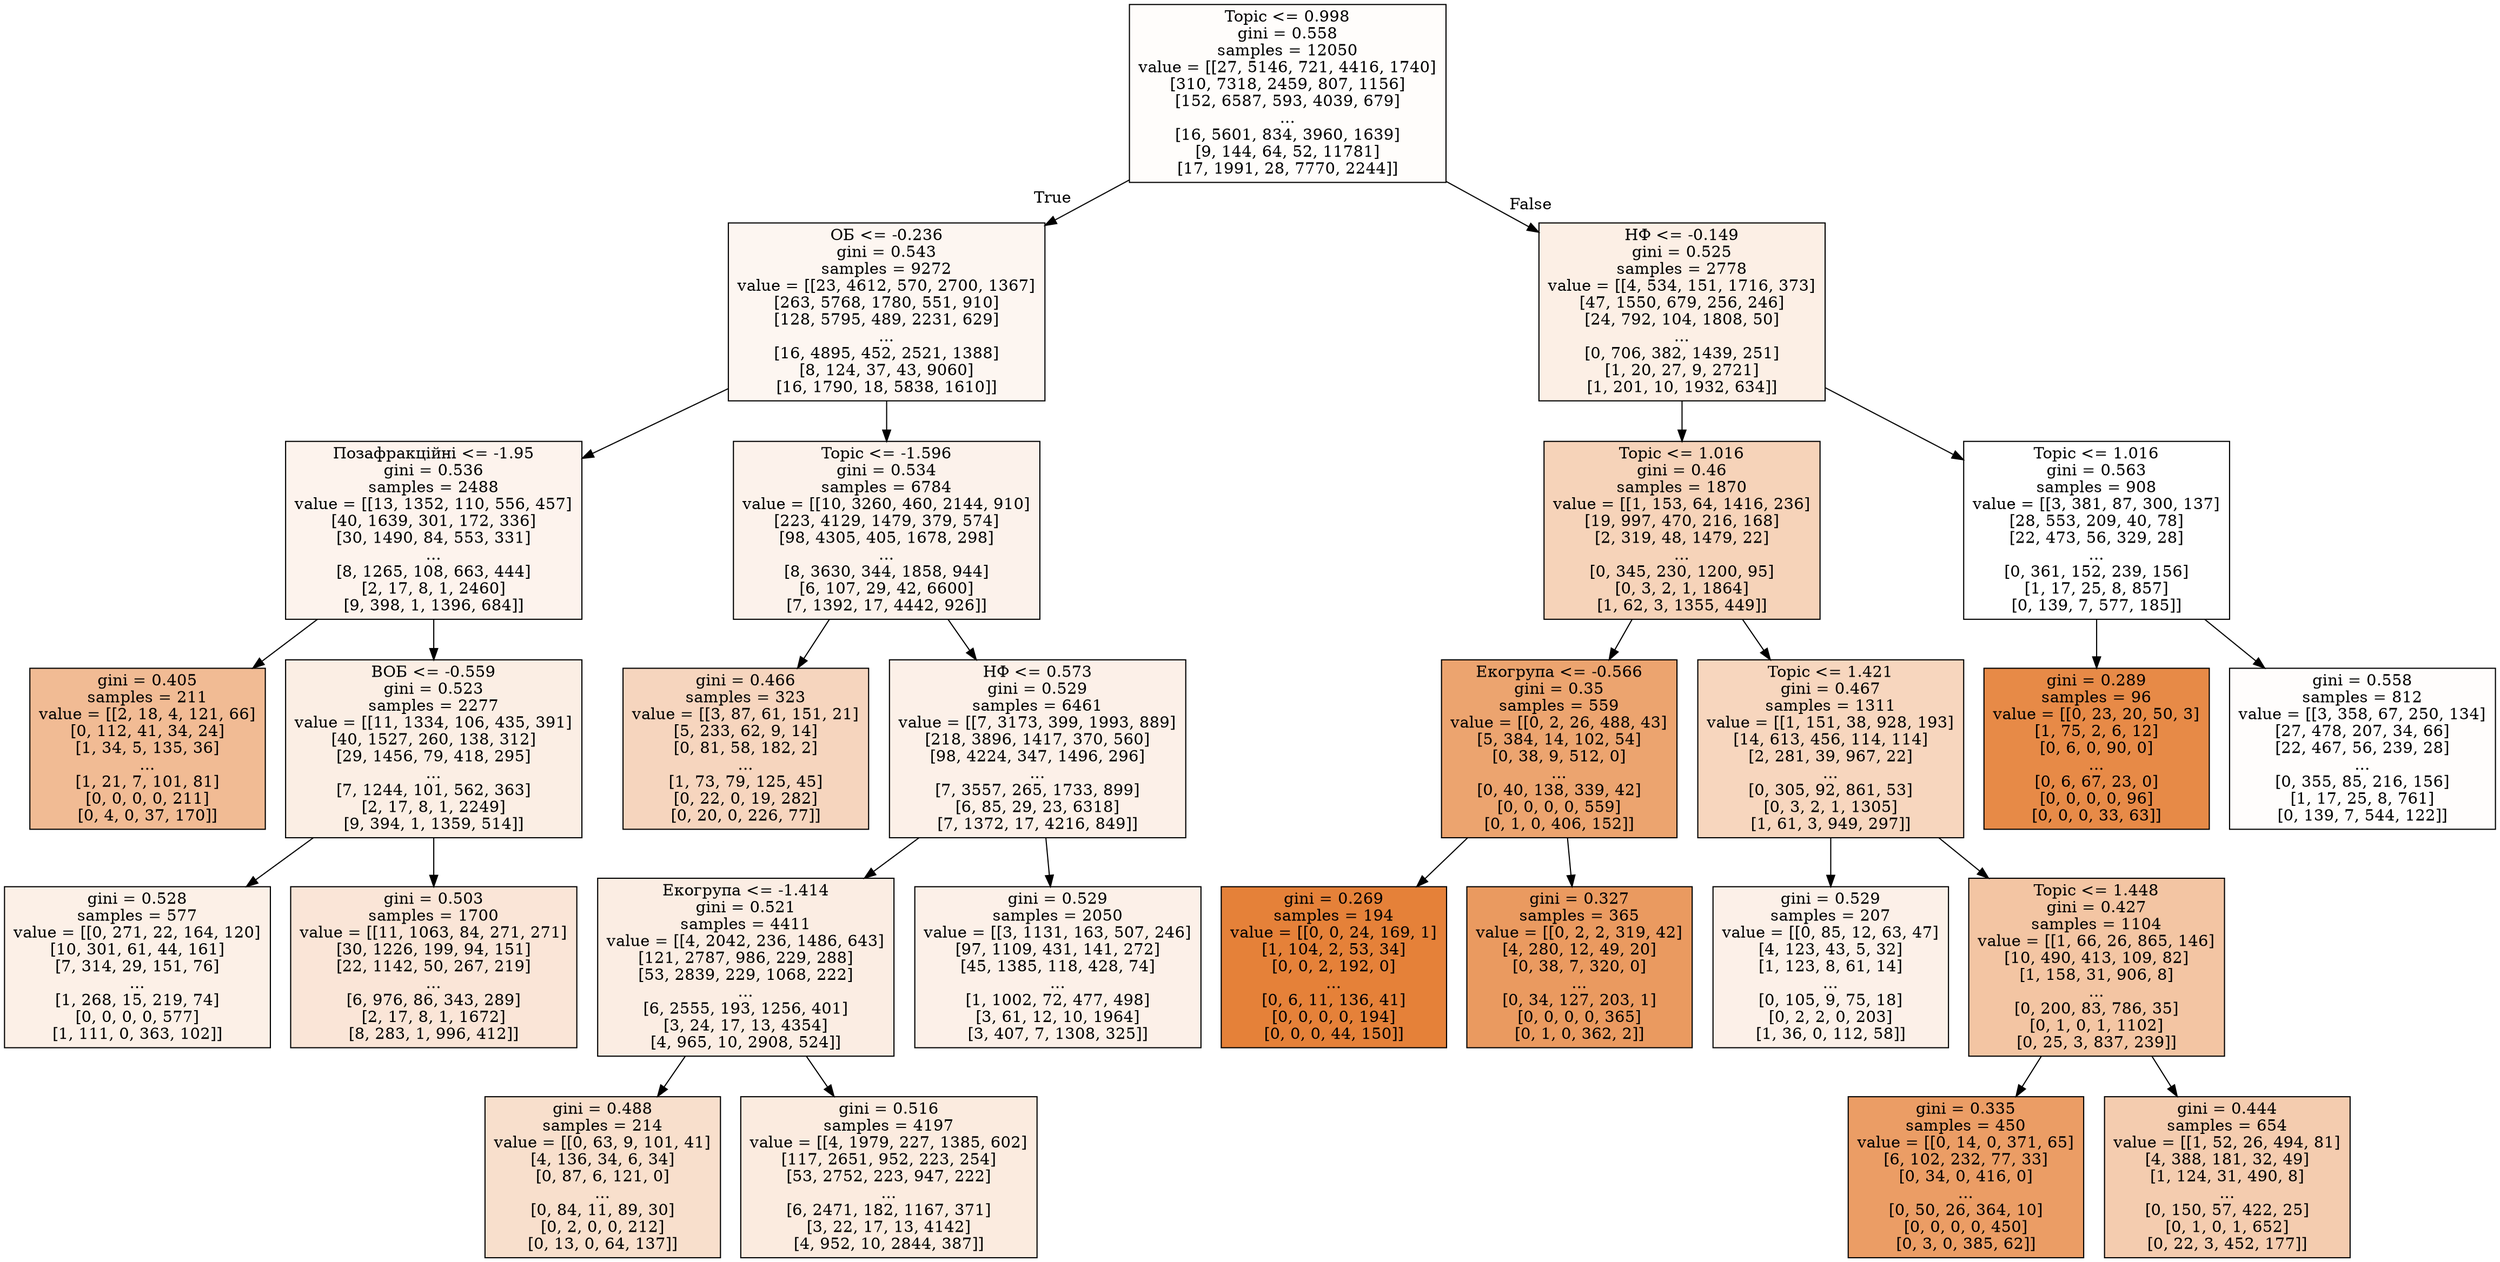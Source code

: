 digraph Tree {
node [shape=box, style="filled", color="black"] ;
0 [label="Topic <= 0.998\ngini = 0.558\nsamples = 12050\nvalue = [[27, 5146, 721, 4416, 1740]\n[310, 7318, 2459, 807, 1156]\n[152, 6587, 593, 4039, 679]\n...\n[16, 5601, 834, 3960, 1639]\n[9, 144, 64, 52, 11781]\n[17, 1991, 28, 7770, 2244]]", fillcolor="#fffdfb"] ;
1 [label="ОБ <= -0.236\ngini = 0.543\nsamples = 9272\nvalue = [[23, 4612, 570, 2700, 1367]\n[263, 5768, 1780, 551, 910]\n[128, 5795, 489, 2231, 629]\n...\n[16, 4895, 452, 2521, 1388]\n[8, 124, 37, 43, 9060]\n[16, 1790, 18, 5838, 1610]]", fillcolor="#fdf6f1"] ;
0 -> 1 [labeldistance=2.5, labelangle=45, headlabel="True"] ;
5 [label="Позафракційні <= -1.95\ngini = 0.536\nsamples = 2488\nvalue = [[13, 1352, 110, 556, 457]\n[40, 1639, 301, 172, 336]\n[30, 1490, 84, 553, 331]\n...\n[8, 1265, 108, 663, 444]\n[2, 17, 8, 1, 2460]\n[9, 398, 1, 1396, 684]]", fillcolor="#fdf3ed"] ;
1 -> 5 ;
7 [label="gini = 0.405\nsamples = 211\nvalue = [[2, 18, 4, 121, 66]\n[0, 112, 41, 34, 24]\n[1, 34, 5, 135, 36]\n...\n[1, 21, 7, 101, 81]\n[0, 0, 0, 0, 211]\n[0, 4, 0, 37, 170]]", fillcolor="#f1bb94"] ;
5 -> 7 ;
8 [label="ВОБ <= -0.559\ngini = 0.523\nsamples = 2277\nvalue = [[11, 1334, 106, 435, 391]\n[40, 1527, 260, 138, 312]\n[29, 1456, 79, 418, 295]\n...\n[7, 1244, 101, 562, 363]\n[2, 17, 8, 1, 2249]\n[9, 394, 1, 1359, 514]]", fillcolor="#fbeee4"] ;
5 -> 8 ;
21 [label="gini = 0.528\nsamples = 577\nvalue = [[0, 271, 22, 164, 120]\n[10, 301, 61, 44, 161]\n[7, 314, 29, 151, 76]\n...\n[1, 268, 15, 219, 74]\n[0, 0, 0, 0, 577]\n[1, 111, 0, 363, 102]]", fillcolor="#fcf0e7"] ;
8 -> 21 ;
22 [label="gini = 0.503\nsamples = 1700\nvalue = [[11, 1063, 84, 271, 271]\n[30, 1226, 199, 94, 151]\n[22, 1142, 50, 267, 219]\n...\n[6, 976, 86, 343, 289]\n[2, 17, 8, 1, 1672]\n[8, 283, 1, 996, 412]]", fillcolor="#fae5d7"] ;
8 -> 22 ;
6 [label="Topic <= -1.596\ngini = 0.534\nsamples = 6784\nvalue = [[10, 3260, 460, 2144, 910]\n[223, 4129, 1479, 379, 574]\n[98, 4305, 405, 1678, 298]\n...\n[8, 3630, 344, 1858, 944]\n[6, 107, 29, 42, 6600]\n[7, 1392, 17, 4442, 926]]", fillcolor="#fcf2eb"] ;
1 -> 6 ;
9 [label="gini = 0.466\nsamples = 323\nvalue = [[3, 87, 61, 151, 21]\n[5, 233, 62, 9, 14]\n[0, 81, 58, 182, 2]\n...\n[1, 73, 79, 125, 45]\n[0, 22, 0, 19, 282]\n[0, 20, 0, 226, 77]]", fillcolor="#f6d5be"] ;
6 -> 9 ;
10 [label="НФ <= 0.573\ngini = 0.529\nsamples = 6461\nvalue = [[7, 3173, 399, 1993, 889]\n[218, 3896, 1417, 370, 560]\n[98, 4224, 347, 1496, 296]\n...\n[7, 3557, 265, 1733, 899]\n[6, 85, 29, 23, 6318]\n[7, 1372, 17, 4216, 849]]", fillcolor="#fcf0e8"] ;
6 -> 10 ;
13 [label="Екогрупа <= -1.414\ngini = 0.521\nsamples = 4411\nvalue = [[4, 2042, 236, 1486, 643]\n[121, 2787, 986, 229, 288]\n[53, 2839, 229, 1068, 222]\n...\n[6, 2555, 193, 1256, 401]\n[3, 24, 17, 13, 4354]\n[4, 965, 10, 2908, 524]]", fillcolor="#fbede3"] ;
10 -> 13 ;
23 [label="gini = 0.488\nsamples = 214\nvalue = [[0, 63, 9, 101, 41]\n[4, 136, 34, 6, 34]\n[0, 87, 6, 121, 0]\n...\n[0, 84, 11, 89, 30]\n[0, 2, 0, 0, 212]\n[0, 13, 0, 64, 137]]", fillcolor="#f8dfcc"] ;
13 -> 23 ;
24 [label="gini = 0.516\nsamples = 4197\nvalue = [[4, 1979, 227, 1385, 602]\n[117, 2651, 952, 223, 254]\n[53, 2752, 223, 947, 222]\n...\n[6, 2471, 182, 1167, 371]\n[3, 22, 17, 13, 4142]\n[4, 952, 10, 2844, 387]]", fillcolor="#fbebdf"] ;
13 -> 24 ;
14 [label="gini = 0.529\nsamples = 2050\nvalue = [[3, 1131, 163, 507, 246]\n[97, 1109, 431, 141, 272]\n[45, 1385, 118, 428, 74]\n...\n[1, 1002, 72, 477, 498]\n[3, 61, 12, 10, 1964]\n[3, 407, 7, 1308, 325]]", fillcolor="#fcf0e8"] ;
10 -> 14 ;
2 [label="НФ <= -0.149\ngini = 0.525\nsamples = 2778\nvalue = [[4, 534, 151, 1716, 373]\n[47, 1550, 679, 256, 246]\n[24, 792, 104, 1808, 50]\n...\n[0, 706, 382, 1439, 251]\n[1, 20, 27, 9, 2721]\n[1, 201, 10, 1932, 634]]", fillcolor="#fcefe5"] ;
0 -> 2 [labeldistance=2.5, labelangle=-45, headlabel="False"] ;
3 [label="Topic <= 1.016\ngini = 0.46\nsamples = 1870\nvalue = [[1, 153, 64, 1416, 236]\n[19, 997, 470, 216, 168]\n[2, 319, 48, 1479, 22]\n...\n[0, 345, 230, 1200, 95]\n[0, 3, 2, 1, 1864]\n[1, 62, 3, 1355, 449]]", fillcolor="#f6d3b9"] ;
2 -> 3 ;
11 [label="Екогрупа <= -0.566\ngini = 0.35\nsamples = 559\nvalue = [[0, 2, 26, 488, 43]\n[5, 384, 14, 102, 54]\n[0, 38, 9, 512, 0]\n...\n[0, 40, 138, 339, 42]\n[0, 0, 0, 0, 559]\n[0, 1, 0, 406, 152]]", fillcolor="#eca46f"] ;
3 -> 11 ;
25 [label="gini = 0.269\nsamples = 194\nvalue = [[0, 0, 24, 169, 1]\n[1, 104, 2, 53, 34]\n[0, 0, 2, 192, 0]\n...\n[0, 6, 11, 136, 41]\n[0, 0, 0, 0, 194]\n[0, 0, 0, 44, 150]]", fillcolor="#e58139"] ;
11 -> 25 ;
26 [label="gini = 0.327\nsamples = 365\nvalue = [[0, 2, 2, 319, 42]\n[4, 280, 12, 49, 20]\n[0, 38, 7, 320, 0]\n...\n[0, 34, 127, 203, 1]\n[0, 0, 0, 0, 365]\n[0, 1, 0, 362, 2]]", fillcolor="#ea9a60"] ;
11 -> 26 ;
12 [label="Topic <= 1.421\ngini = 0.467\nsamples = 1311\nvalue = [[1, 151, 38, 928, 193]\n[14, 613, 456, 114, 114]\n[2, 281, 39, 967, 22]\n...\n[0, 305, 92, 861, 53]\n[0, 3, 2, 1, 1305]\n[1, 61, 3, 949, 297]]", fillcolor="#f7d6be"] ;
3 -> 12 ;
15 [label="gini = 0.529\nsamples = 207\nvalue = [[0, 85, 12, 63, 47]\n[4, 123, 43, 5, 32]\n[1, 123, 8, 61, 14]\n...\n[0, 105, 9, 75, 18]\n[0, 2, 2, 0, 203]\n[1, 36, 0, 112, 58]]", fillcolor="#fcf0e8"] ;
12 -> 15 ;
16 [label="Topic <= 1.448\ngini = 0.427\nsamples = 1104\nvalue = [[1, 66, 26, 865, 146]\n[10, 490, 413, 109, 82]\n[1, 158, 31, 906, 8]\n...\n[0, 200, 83, 786, 35]\n[0, 1, 0, 1, 1102]\n[0, 25, 3, 837, 239]]", fillcolor="#f3c5a3"] ;
12 -> 16 ;
17 [label="gini = 0.335\nsamples = 450\nvalue = [[0, 14, 0, 371, 65]\n[6, 102, 232, 77, 33]\n[0, 34, 0, 416, 0]\n...\n[0, 50, 26, 364, 10]\n[0, 0, 0, 0, 450]\n[0, 3, 0, 385, 62]]", fillcolor="#eb9d65"] ;
16 -> 17 ;
18 [label="gini = 0.444\nsamples = 654\nvalue = [[1, 52, 26, 494, 81]\n[4, 388, 181, 32, 49]\n[1, 124, 31, 490, 8]\n...\n[0, 150, 57, 422, 25]\n[0, 1, 0, 1, 652]\n[0, 22, 3, 452, 177]]", fillcolor="#f4ccaf"] ;
16 -> 18 ;
4 [label="Topic <= 1.016\ngini = 0.563\nsamples = 908\nvalue = [[3, 381, 87, 300, 137]\n[28, 553, 209, 40, 78]\n[22, 473, 56, 329, 28]\n...\n[0, 361, 152, 239, 156]\n[1, 17, 25, 8, 857]\n[0, 139, 7, 577, 185]]", fillcolor="#ffffff"] ;
2 -> 4 ;
19 [label="gini = 0.289\nsamples = 96\nvalue = [[0, 23, 20, 50, 3]\n[1, 75, 2, 6, 12]\n[0, 6, 0, 90, 0]\n...\n[0, 6, 67, 23, 0]\n[0, 0, 0, 0, 96]\n[0, 0, 0, 33, 63]]", fillcolor="#e78a47"] ;
4 -> 19 ;
20 [label="gini = 0.558\nsamples = 812\nvalue = [[3, 358, 67, 250, 134]\n[27, 478, 207, 34, 66]\n[22, 467, 56, 239, 28]\n...\n[0, 355, 85, 216, 156]\n[1, 17, 25, 8, 761]\n[0, 139, 7, 544, 122]]", fillcolor="#fffdfc"] ;
4 -> 20 ;
}